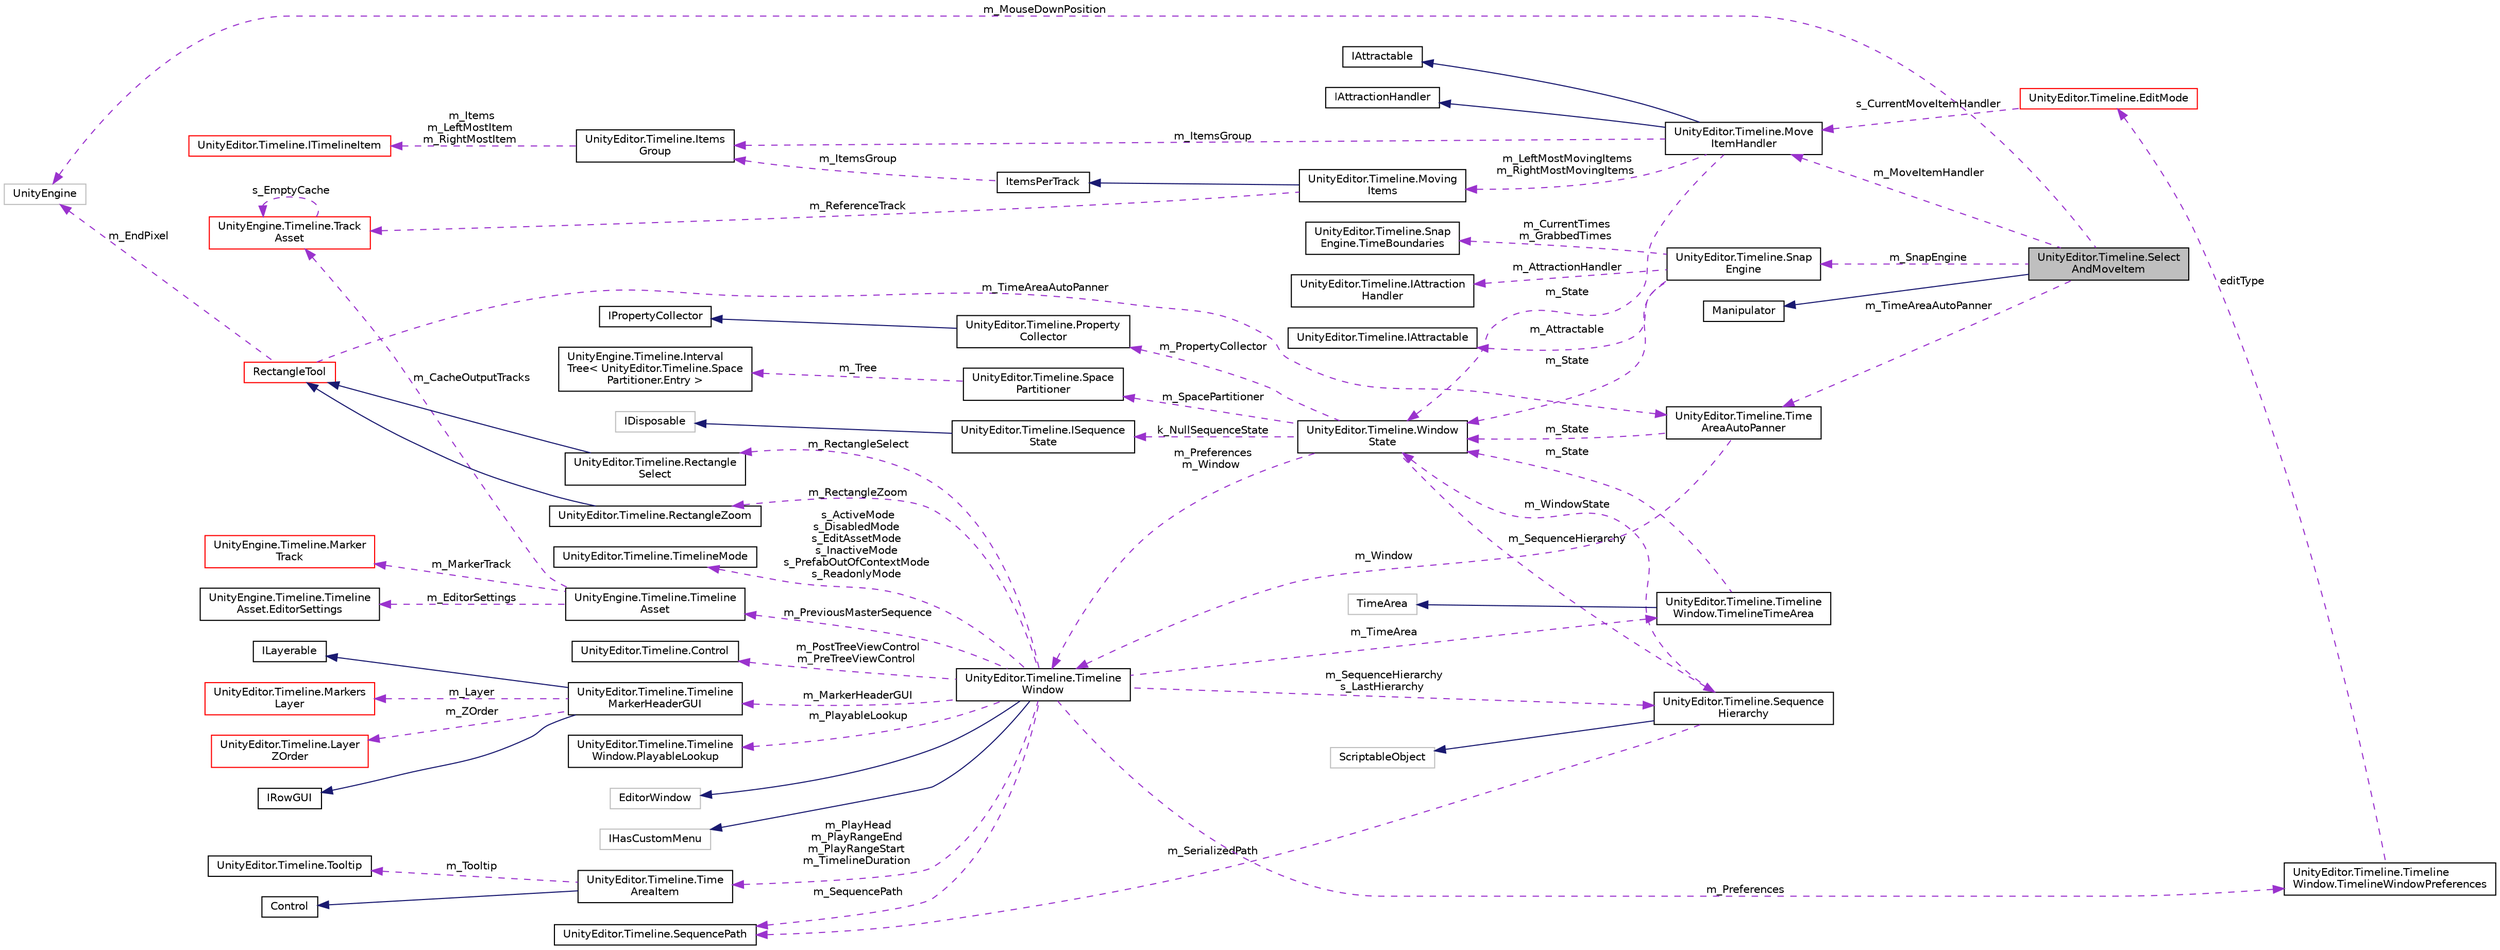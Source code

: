 digraph "UnityEditor.Timeline.SelectAndMoveItem"
{
 // LATEX_PDF_SIZE
  edge [fontname="Helvetica",fontsize="10",labelfontname="Helvetica",labelfontsize="10"];
  node [fontname="Helvetica",fontsize="10",shape=record];
  rankdir="LR";
  Node1 [label="UnityEditor.Timeline.Select\lAndMoveItem",height=0.2,width=0.4,color="black", fillcolor="grey75", style="filled", fontcolor="black",tooltip=" "];
  Node2 -> Node1 [dir="back",color="midnightblue",fontsize="10",style="solid",fontname="Helvetica"];
  Node2 [label="Manipulator",height=0.2,width=0.4,color="black", fillcolor="white", style="filled",URL="$class_unity_editor_1_1_timeline_1_1_manipulator.html",tooltip=" "];
  Node3 -> Node1 [dir="back",color="darkorchid3",fontsize="10",style="dashed",label=" m_MouseDownPosition" ,fontname="Helvetica"];
  Node3 [label="UnityEngine",height=0.2,width=0.4,color="grey75", fillcolor="white", style="filled",tooltip=" "];
  Node4 -> Node1 [dir="back",color="darkorchid3",fontsize="10",style="dashed",label=" m_TimeAreaAutoPanner" ,fontname="Helvetica"];
  Node4 [label="UnityEditor.Timeline.Time\lAreaAutoPanner",height=0.2,width=0.4,color="black", fillcolor="white", style="filled",URL="$class_unity_editor_1_1_timeline_1_1_time_area_auto_panner.html",tooltip=" "];
  Node5 -> Node4 [dir="back",color="darkorchid3",fontsize="10",style="dashed",label=" m_State" ,fontname="Helvetica"];
  Node5 [label="UnityEditor.Timeline.Window\lState",height=0.2,width=0.4,color="black", fillcolor="white", style="filled",URL="$class_unity_editor_1_1_timeline_1_1_window_state.html",tooltip=" "];
  Node6 -> Node5 [dir="back",color="darkorchid3",fontsize="10",style="dashed",label=" k_NullSequenceState" ,fontname="Helvetica"];
  Node6 [label="UnityEditor.Timeline.ISequence\lState",height=0.2,width=0.4,color="black", fillcolor="white", style="filled",URL="$interface_unity_editor_1_1_timeline_1_1_i_sequence_state.html",tooltip=" "];
  Node7 -> Node6 [dir="back",color="midnightblue",fontsize="10",style="solid",fontname="Helvetica"];
  Node7 [label="IDisposable",height=0.2,width=0.4,color="grey75", fillcolor="white", style="filled",tooltip=" "];
  Node8 -> Node5 [dir="back",color="darkorchid3",fontsize="10",style="dashed",label=" m_PropertyCollector" ,fontname="Helvetica"];
  Node8 [label="UnityEditor.Timeline.Property\lCollector",height=0.2,width=0.4,color="black", fillcolor="white", style="filled",URL="$class_unity_editor_1_1_timeline_1_1_property_collector.html",tooltip=" "];
  Node9 -> Node8 [dir="back",color="midnightblue",fontsize="10",style="solid",fontname="Helvetica"];
  Node9 [label="IPropertyCollector",height=0.2,width=0.4,color="black", fillcolor="white", style="filled",URL="$interface_unity_engine_1_1_timeline_1_1_i_property_collector.html",tooltip="Interface used to inform the Timeline Editor about potential property modifications that may occur wh..."];
  Node10 -> Node5 [dir="back",color="darkorchid3",fontsize="10",style="dashed",label=" m_SpacePartitioner" ,fontname="Helvetica"];
  Node10 [label="UnityEditor.Timeline.Space\lPartitioner",height=0.2,width=0.4,color="black", fillcolor="white", style="filled",URL="$class_unity_editor_1_1_timeline_1_1_space_partitioner.html",tooltip=" "];
  Node11 -> Node10 [dir="back",color="darkorchid3",fontsize="10",style="dashed",label=" m_Tree" ,fontname="Helvetica"];
  Node11 [label="UnityEngine.Timeline.Interval\lTree\< UnityEditor.Timeline.Space\lPartitioner.Entry \>",height=0.2,width=0.4,color="black", fillcolor="white", style="filled",URL="$class_unity_engine_1_1_timeline_1_1_interval_tree.html",tooltip=" "];
  Node12 -> Node5 [dir="back",color="darkorchid3",fontsize="10",style="dashed",label=" m_SequenceHierarchy" ,fontname="Helvetica"];
  Node12 [label="UnityEditor.Timeline.Sequence\lHierarchy",height=0.2,width=0.4,color="black", fillcolor="white", style="filled",URL="$class_unity_editor_1_1_timeline_1_1_sequence_hierarchy.html",tooltip=" "];
  Node13 -> Node12 [dir="back",color="midnightblue",fontsize="10",style="solid",fontname="Helvetica"];
  Node13 [label="ScriptableObject",height=0.2,width=0.4,color="grey75", fillcolor="white", style="filled",tooltip=" "];
  Node14 -> Node12 [dir="back",color="darkorchid3",fontsize="10",style="dashed",label=" m_SerializedPath" ,fontname="Helvetica"];
  Node14 [label="UnityEditor.Timeline.SequencePath",height=0.2,width=0.4,color="black", fillcolor="white", style="filled",URL="$class_unity_editor_1_1_timeline_1_1_sequence_path.html",tooltip=" "];
  Node5 -> Node12 [dir="back",color="darkorchid3",fontsize="10",style="dashed",label=" m_WindowState" ,fontname="Helvetica"];
  Node15 -> Node5 [dir="back",color="darkorchid3",fontsize="10",style="dashed",label=" m_Preferences\nm_Window" ,fontname="Helvetica"];
  Node15 [label="UnityEditor.Timeline.Timeline\lWindow",height=0.2,width=0.4,color="black", fillcolor="white", style="filled",URL="$class_unity_editor_1_1_timeline_1_1_timeline_window.html",tooltip=" "];
  Node16 -> Node15 [dir="back",color="midnightblue",fontsize="10",style="solid",fontname="Helvetica"];
  Node16 [label="EditorWindow",height=0.2,width=0.4,color="grey75", fillcolor="white", style="filled",tooltip=" "];
  Node17 -> Node15 [dir="back",color="midnightblue",fontsize="10",style="solid",fontname="Helvetica"];
  Node17 [label="IHasCustomMenu",height=0.2,width=0.4,color="grey75", fillcolor="white", style="filled",tooltip=" "];
  Node18 -> Node15 [dir="back",color="darkorchid3",fontsize="10",style="dashed",label=" m_MarkerHeaderGUI" ,fontname="Helvetica"];
  Node18 [label="UnityEditor.Timeline.Timeline\lMarkerHeaderGUI",height=0.2,width=0.4,color="black", fillcolor="white", style="filled",URL="$class_unity_editor_1_1_timeline_1_1_timeline_marker_header_g_u_i.html",tooltip=" "];
  Node19 -> Node18 [dir="back",color="midnightblue",fontsize="10",style="solid",fontname="Helvetica"];
  Node19 [label="IRowGUI",height=0.2,width=0.4,color="black", fillcolor="white", style="filled",URL="$interface_unity_editor_1_1_timeline_1_1_i_row_g_u_i.html",tooltip=" "];
  Node20 -> Node18 [dir="back",color="midnightblue",fontsize="10",style="solid",fontname="Helvetica"];
  Node20 [label="ILayerable",height=0.2,width=0.4,color="black", fillcolor="white", style="filled",URL="$interface_unity_editor_1_1_timeline_1_1_i_layerable.html",tooltip=" "];
  Node21 -> Node18 [dir="back",color="darkorchid3",fontsize="10",style="dashed",label=" m_Layer" ,fontname="Helvetica"];
  Node21 [label="UnityEditor.Timeline.Markers\lLayer",height=0.2,width=0.4,color="red", fillcolor="white", style="filled",URL="$class_unity_editor_1_1_timeline_1_1_markers_layer.html",tooltip=" "];
  Node24 -> Node18 [dir="back",color="darkorchid3",fontsize="10",style="dashed",label=" m_ZOrder" ,fontname="Helvetica"];
  Node24 [label="UnityEditor.Timeline.Layer\lZOrder",height=0.2,width=0.4,color="red", fillcolor="white", style="filled",URL="$struct_unity_editor_1_1_timeline_1_1_layer_z_order.html",tooltip=" "];
  Node26 -> Node15 [dir="back",color="darkorchid3",fontsize="10",style="dashed",label=" m_PlayHead\nm_PlayRangeEnd\nm_PlayRangeStart\nm_TimelineDuration" ,fontname="Helvetica"];
  Node26 [label="UnityEditor.Timeline.Time\lAreaItem",height=0.2,width=0.4,color="black", fillcolor="white", style="filled",URL="$class_unity_editor_1_1_timeline_1_1_time_area_item.html",tooltip=" "];
  Node27 -> Node26 [dir="back",color="midnightblue",fontsize="10",style="solid",fontname="Helvetica"];
  Node27 [label="Control",height=0.2,width=0.4,color="black", fillcolor="white", style="filled",URL="$class_unity_editor_1_1_timeline_1_1_control.html",tooltip=" "];
  Node28 -> Node26 [dir="back",color="darkorchid3",fontsize="10",style="dashed",label=" m_Tooltip" ,fontname="Helvetica"];
  Node28 [label="UnityEditor.Timeline.Tooltip",height=0.2,width=0.4,color="black", fillcolor="white", style="filled",URL="$class_unity_editor_1_1_timeline_1_1_tooltip.html",tooltip=" "];
  Node29 -> Node15 [dir="back",color="darkorchid3",fontsize="10",style="dashed",label=" m_PreviousMasterSequence" ,fontname="Helvetica"];
  Node29 [label="UnityEngine.Timeline.Timeline\lAsset",height=0.2,width=0.4,color="black", fillcolor="white", style="filled",URL="$class_unity_engine_1_1_timeline_1_1_timeline_asset.html",tooltip="A PlayableAsset that represents a timeline."];
  Node30 -> Node29 [dir="back",color="darkorchid3",fontsize="10",style="dashed",label=" m_EditorSettings" ,fontname="Helvetica"];
  Node30 [label="UnityEngine.Timeline.Timeline\lAsset.EditorSettings",height=0.2,width=0.4,color="black", fillcolor="white", style="filled",URL="$class_unity_engine_1_1_timeline_1_1_timeline_asset_1_1_editor_settings.html",tooltip="Properties of the timeline that are used by the editor"];
  Node31 -> Node29 [dir="back",color="darkorchid3",fontsize="10",style="dashed",label=" m_CacheOutputTracks" ,fontname="Helvetica"];
  Node31 [label="UnityEngine.Timeline.Track\lAsset",height=0.2,width=0.4,color="red", fillcolor="white", style="filled",URL="$class_unity_engine_1_1_timeline_1_1_track_asset.html",tooltip="A PlayableAsset representing a track inside a timeline."];
  Node31 -> Node31 [dir="back",color="darkorchid3",fontsize="10",style="dashed",label=" s_EmptyCache" ,fontname="Helvetica"];
  Node38 -> Node29 [dir="back",color="darkorchid3",fontsize="10",style="dashed",label=" m_MarkerTrack" ,fontname="Helvetica"];
  Node38 [label="UnityEngine.Timeline.Marker\lTrack",height=0.2,width=0.4,color="red", fillcolor="white", style="filled",URL="$class_unity_engine_1_1_timeline_1_1_marker_track.html",tooltip="Use this track to add Markers bound to a GameObject."];
  Node40 -> Node15 [dir="back",color="darkorchid3",fontsize="10",style="dashed",label=" m_RectangleSelect" ,fontname="Helvetica"];
  Node40 [label="UnityEditor.Timeline.Rectangle\lSelect",height=0.2,width=0.4,color="black", fillcolor="white", style="filled",URL="$class_unity_editor_1_1_timeline_1_1_rectangle_select.html",tooltip=" "];
  Node41 -> Node40 [dir="back",color="midnightblue",fontsize="10",style="solid",fontname="Helvetica"];
  Node41 [label="RectangleTool",height=0.2,width=0.4,color="red", fillcolor="white", style="filled",URL="$class_unity_editor_1_1_timeline_1_1_rectangle_tool.html",tooltip=" "];
  Node3 -> Node41 [dir="back",color="darkorchid3",fontsize="10",style="dashed",label=" m_EndPixel" ,fontname="Helvetica"];
  Node4 -> Node41 [dir="back",color="darkorchid3",fontsize="10",style="dashed",label=" m_TimeAreaAutoPanner" ,fontname="Helvetica"];
  Node14 -> Node15 [dir="back",color="darkorchid3",fontsize="10",style="dashed",label=" m_SequencePath" ,fontname="Helvetica"];
  Node12 -> Node15 [dir="back",color="darkorchid3",fontsize="10",style="dashed",label=" m_SequenceHierarchy\ns_LastHierarchy" ,fontname="Helvetica"];
  Node50 -> Node15 [dir="back",color="darkorchid3",fontsize="10",style="dashed",label=" s_ActiveMode\ns_DisabledMode\ns_EditAssetMode\ns_InactiveMode\ns_PrefabOutOfContextMode\ns_ReadonlyMode" ,fontname="Helvetica"];
  Node50 [label="UnityEditor.Timeline.TimelineMode",height=0.2,width=0.4,color="black", fillcolor="white", style="filled",URL="$class_unity_editor_1_1_timeline_1_1_timeline_mode.html",tooltip=" "];
  Node51 -> Node15 [dir="back",color="darkorchid3",fontsize="10",style="dashed",label=" m_RectangleZoom" ,fontname="Helvetica"];
  Node51 [label="UnityEditor.Timeline.RectangleZoom",height=0.2,width=0.4,color="black", fillcolor="white", style="filled",URL="$class_unity_editor_1_1_timeline_1_1_rectangle_zoom.html",tooltip=" "];
  Node41 -> Node51 [dir="back",color="midnightblue",fontsize="10",style="solid",fontname="Helvetica"];
  Node52 -> Node15 [dir="back",color="darkorchid3",fontsize="10",style="dashed",label=" m_PostTreeViewControl\nm_PreTreeViewControl" ,fontname="Helvetica"];
  Node52 [label="UnityEditor.Timeline.Control",height=0.2,width=0.4,color="black", fillcolor="white", style="filled",URL="$class_unity_editor_1_1_timeline_1_1_control.html",tooltip=" "];
  Node53 -> Node15 [dir="back",color="darkorchid3",fontsize="10",style="dashed",label=" m_TimeArea" ,fontname="Helvetica"];
  Node53 [label="UnityEditor.Timeline.Timeline\lWindow.TimelineTimeArea",height=0.2,width=0.4,color="black", fillcolor="white", style="filled",URL="$class_unity_editor_1_1_timeline_1_1_timeline_window_1_1_timeline_time_area.html",tooltip=" "];
  Node54 -> Node53 [dir="back",color="midnightblue",fontsize="10",style="solid",fontname="Helvetica"];
  Node54 [label="TimeArea",height=0.2,width=0.4,color="grey75", fillcolor="white", style="filled",tooltip=" "];
  Node5 -> Node53 [dir="back",color="darkorchid3",fontsize="10",style="dashed",label=" m_State" ,fontname="Helvetica"];
  Node55 -> Node15 [dir="back",color="darkorchid3",fontsize="10",style="dashed",label=" m_PlayableLookup" ,fontname="Helvetica"];
  Node55 [label="UnityEditor.Timeline.Timeline\lWindow.PlayableLookup",height=0.2,width=0.4,color="black", fillcolor="white", style="filled",URL="$class_unity_editor_1_1_timeline_1_1_timeline_window_1_1_playable_lookup.html",tooltip=" "];
  Node56 -> Node15 [dir="back",color="darkorchid3",fontsize="10",style="dashed",label=" m_Preferences" ,fontname="Helvetica"];
  Node56 [label="UnityEditor.Timeline.Timeline\lWindow.TimelineWindowPreferences",height=0.2,width=0.4,color="black", fillcolor="white", style="filled",URL="$class_unity_editor_1_1_timeline_1_1_timeline_window_1_1_timeline_window_preferences.html",tooltip=" "];
  Node57 -> Node56 [dir="back",color="darkorchid3",fontsize="10",style="dashed",label=" editType" ,fontname="Helvetica"];
  Node57 [label="UnityEditor.Timeline.EditMode",height=0.2,width=0.4,color="red", fillcolor="white", style="filled",URL="$class_unity_editor_1_1_timeline_1_1_edit_mode.html",tooltip=" "];
  Node65 -> Node57 [dir="back",color="darkorchid3",fontsize="10",style="dashed",label=" s_CurrentMoveItemHandler" ,fontname="Helvetica"];
  Node65 [label="UnityEditor.Timeline.Move\lItemHandler",height=0.2,width=0.4,color="black", fillcolor="white", style="filled",URL="$class_unity_editor_1_1_timeline_1_1_move_item_handler.html",tooltip=" "];
  Node66 -> Node65 [dir="back",color="midnightblue",fontsize="10",style="solid",fontname="Helvetica"];
  Node66 [label="IAttractable",height=0.2,width=0.4,color="black", fillcolor="white", style="filled",URL="$interface_unity_editor_1_1_timeline_1_1_i_attractable.html",tooltip=" "];
  Node67 -> Node65 [dir="back",color="midnightblue",fontsize="10",style="solid",fontname="Helvetica"];
  Node67 [label="IAttractionHandler",height=0.2,width=0.4,color="black", fillcolor="white", style="filled",URL="$interface_unity_editor_1_1_timeline_1_1_i_attraction_handler.html",tooltip=" "];
  Node68 -> Node65 [dir="back",color="darkorchid3",fontsize="10",style="dashed",label=" m_ItemsGroup" ,fontname="Helvetica"];
  Node68 [label="UnityEditor.Timeline.Items\lGroup",height=0.2,width=0.4,color="black", fillcolor="white", style="filled",URL="$class_unity_editor_1_1_timeline_1_1_items_group.html",tooltip=" "];
  Node69 -> Node68 [dir="back",color="darkorchid3",fontsize="10",style="dashed",label=" m_Items\nm_LeftMostItem\nm_RightMostItem" ,fontname="Helvetica"];
  Node69 [label="UnityEditor.Timeline.ITimelineItem",height=0.2,width=0.4,color="red", fillcolor="white", style="filled",URL="$interface_unity_editor_1_1_timeline_1_1_i_timeline_item.html",tooltip=" "];
  Node5 -> Node65 [dir="back",color="darkorchid3",fontsize="10",style="dashed",label=" m_State" ,fontname="Helvetica"];
  Node70 -> Node65 [dir="back",color="darkorchid3",fontsize="10",style="dashed",label=" m_LeftMostMovingItems\nm_RightMostMovingItems" ,fontname="Helvetica"];
  Node70 [label="UnityEditor.Timeline.Moving\lItems",height=0.2,width=0.4,color="black", fillcolor="white", style="filled",URL="$class_unity_editor_1_1_timeline_1_1_moving_items.html",tooltip=" "];
  Node71 -> Node70 [dir="back",color="midnightblue",fontsize="10",style="solid",fontname="Helvetica"];
  Node71 [label="ItemsPerTrack",height=0.2,width=0.4,color="black", fillcolor="white", style="filled",URL="$class_unity_editor_1_1_timeline_1_1_items_per_track.html",tooltip=" "];
  Node68 -> Node71 [dir="back",color="darkorchid3",fontsize="10",style="dashed",label=" m_ItemsGroup" ,fontname="Helvetica"];
  Node31 -> Node70 [dir="back",color="darkorchid3",fontsize="10",style="dashed",label=" m_ReferenceTrack" ,fontname="Helvetica"];
  Node15 -> Node4 [dir="back",color="darkorchid3",fontsize="10",style="dashed",label=" m_Window" ,fontname="Helvetica"];
  Node65 -> Node1 [dir="back",color="darkorchid3",fontsize="10",style="dashed",label=" m_MoveItemHandler" ,fontname="Helvetica"];
  Node72 -> Node1 [dir="back",color="darkorchid3",fontsize="10",style="dashed",label=" m_SnapEngine" ,fontname="Helvetica"];
  Node72 [label="UnityEditor.Timeline.Snap\lEngine",height=0.2,width=0.4,color="black", fillcolor="white", style="filled",URL="$class_unity_editor_1_1_timeline_1_1_snap_engine.html",tooltip=" "];
  Node73 -> Node72 [dir="back",color="darkorchid3",fontsize="10",style="dashed",label=" m_Attractable" ,fontname="Helvetica"];
  Node73 [label="UnityEditor.Timeline.IAttractable",height=0.2,width=0.4,color="black", fillcolor="white", style="filled",URL="$interface_unity_editor_1_1_timeline_1_1_i_attractable.html",tooltip=" "];
  Node74 -> Node72 [dir="back",color="darkorchid3",fontsize="10",style="dashed",label=" m_CurrentTimes\nm_GrabbedTimes" ,fontname="Helvetica"];
  Node74 [label="UnityEditor.Timeline.Snap\lEngine.TimeBoundaries",height=0.2,width=0.4,color="black", fillcolor="white", style="filled",URL="$struct_unity_editor_1_1_timeline_1_1_snap_engine_1_1_time_boundaries.html",tooltip=" "];
  Node75 -> Node72 [dir="back",color="darkorchid3",fontsize="10",style="dashed",label=" m_AttractionHandler" ,fontname="Helvetica"];
  Node75 [label="UnityEditor.Timeline.IAttraction\lHandler",height=0.2,width=0.4,color="black", fillcolor="white", style="filled",URL="$interface_unity_editor_1_1_timeline_1_1_i_attraction_handler.html",tooltip=" "];
  Node5 -> Node72 [dir="back",color="darkorchid3",fontsize="10",style="dashed",label=" m_State" ,fontname="Helvetica"];
}
